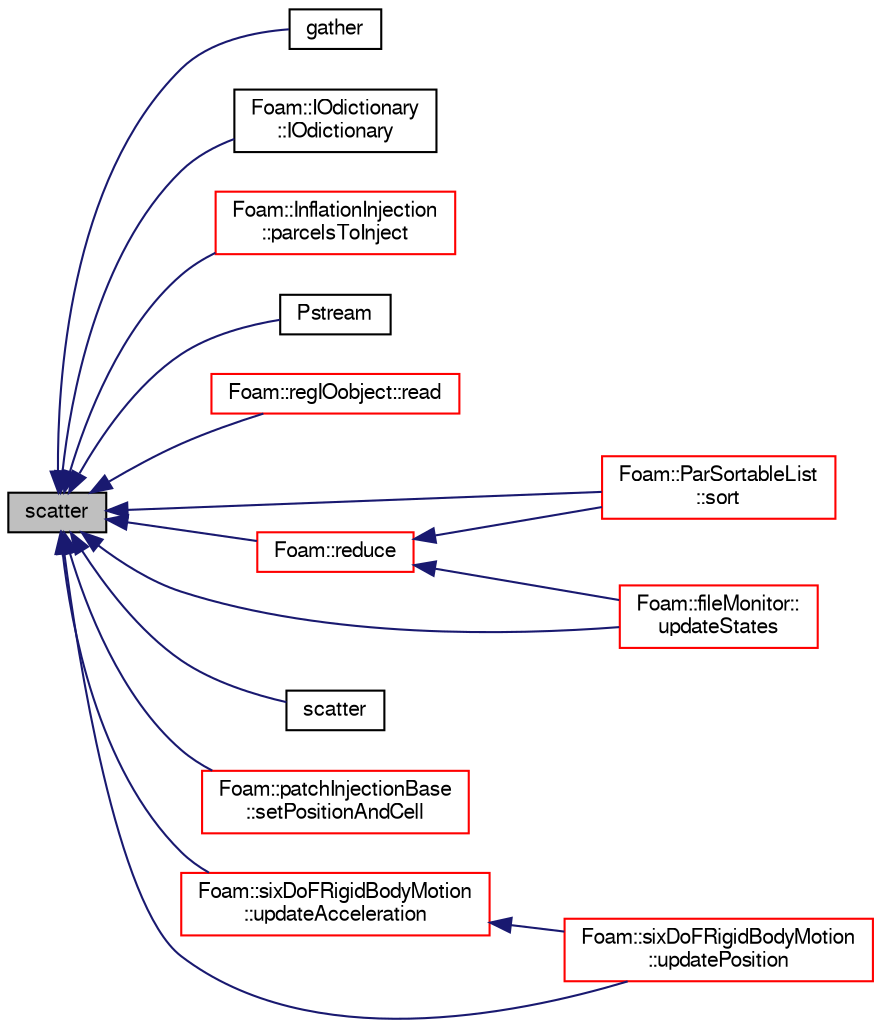 digraph "scatter"
{
  bgcolor="transparent";
  edge [fontname="FreeSans",fontsize="10",labelfontname="FreeSans",labelfontsize="10"];
  node [fontname="FreeSans",fontsize="10",shape=record];
  rankdir="LR";
  Node1353 [label="scatter",height=0.2,width=0.4,color="black", fillcolor="grey75", style="filled", fontcolor="black"];
  Node1353 -> Node1354 [dir="back",color="midnightblue",fontsize="10",style="solid",fontname="FreeSans"];
  Node1354 [label="gather",height=0.2,width=0.4,color="black",URL="$a26250.html#ac6bd6ba48aeaba13d01248b080a3fbc9",tooltip="Like above but switches between linear/tree communication. "];
  Node1353 -> Node1355 [dir="back",color="midnightblue",fontsize="10",style="solid",fontname="FreeSans"];
  Node1355 [label="Foam::IOdictionary\l::IOdictionary",height=0.2,width=0.4,color="black",URL="$a26158.html#a668d1ac4fd646613b3a8063bd830a724",tooltip="Construct given an IOobject. "];
  Node1353 -> Node1356 [dir="back",color="midnightblue",fontsize="10",style="solid",fontname="FreeSans"];
  Node1356 [label="Foam::InflationInjection\l::parcelsToInject",height=0.2,width=0.4,color="red",URL="$a24070.html#a4c4730db6620caeb697dfb15e7ed265a",tooltip="Number of parcels to introduce relative to SOI. "];
  Node1353 -> Node1359 [dir="back",color="midnightblue",fontsize="10",style="solid",fontname="FreeSans"];
  Node1359 [label="Pstream",height=0.2,width=0.4,color="black",URL="$a26250.html#a2b31c5d4673e1c7d7366b8b6bf47830d",tooltip="Construct given optional buffer size. "];
  Node1353 -> Node1360 [dir="back",color="midnightblue",fontsize="10",style="solid",fontname="FreeSans"];
  Node1360 [label="Foam::regIOobject::read",height=0.2,width=0.4,color="red",URL="$a26334.html#af816873151ddb0126e98bb2f914d8ed5",tooltip="Read object. "];
  Node1353 -> Node3419 [dir="back",color="midnightblue",fontsize="10",style="solid",fontname="FreeSans"];
  Node3419 [label="Foam::reduce",height=0.2,width=0.4,color="red",URL="$a21124.html#a7ffd6af4acc2eb9ba72ee296b5ecda23"];
  Node3419 -> Node3860 [dir="back",color="midnightblue",fontsize="10",style="solid",fontname="FreeSans"];
  Node3860 [label="Foam::ParSortableList\l::sort",height=0.2,width=0.4,color="red",URL="$a25970.html#a47fdc9eea42b6975cdc835bb2e08810e",tooltip="(stable) sort the list (if changed after construction time) "];
  Node3419 -> Node3866 [dir="back",color="midnightblue",fontsize="10",style="solid",fontname="FreeSans"];
  Node3866 [label="Foam::fileMonitor::\lupdateStates",height=0.2,width=0.4,color="red",URL="$a28526.html#ac38a777da12c7343e8414b4f20c1ce69",tooltip="Check state of all files. Updates state_. "];
  Node1353 -> Node3869 [dir="back",color="midnightblue",fontsize="10",style="solid",fontname="FreeSans"];
  Node3869 [label="scatter",height=0.2,width=0.4,color="black",URL="$a26250.html#a63d91b461287f5aefacfa52d92123a9d",tooltip="Like above but switches between linear/tree communication. "];
  Node1353 -> Node3870 [dir="back",color="midnightblue",fontsize="10",style="solid",fontname="FreeSans"];
  Node3870 [label="Foam::patchInjectionBase\l::setPositionAndCell",height=0.2,width=0.4,color="red",URL="$a24102.html#a2be87394634fdebc9510fbd86c3814d4",tooltip="Set the injection position and owner cell, tetFace and tetPt. "];
  Node1353 -> Node3860 [dir="back",color="midnightblue",fontsize="10",style="solid",fontname="FreeSans"];
  Node1353 -> Node3871 [dir="back",color="midnightblue",fontsize="10",style="solid",fontname="FreeSans"];
  Node3871 [label="Foam::sixDoFRigidBodyMotion\l::updateAcceleration",height=0.2,width=0.4,color="red",URL="$a29530.html#a48e7b0a80138d8bc4ee29df4c5505cfa",tooltip="Second leapfrog velocity adjust part. "];
  Node3871 -> Node3874 [dir="back",color="midnightblue",fontsize="10",style="solid",fontname="FreeSans"];
  Node3874 [label="Foam::sixDoFRigidBodyMotion\l::updatePosition",height=0.2,width=0.4,color="red",URL="$a29530.html#a566a8e50dd66f7359a4fe8010cf29e23",tooltip="First leapfrog velocity adjust and motion part, required. "];
  Node1353 -> Node3874 [dir="back",color="midnightblue",fontsize="10",style="solid",fontname="FreeSans"];
  Node1353 -> Node3866 [dir="back",color="midnightblue",fontsize="10",style="solid",fontname="FreeSans"];
}
